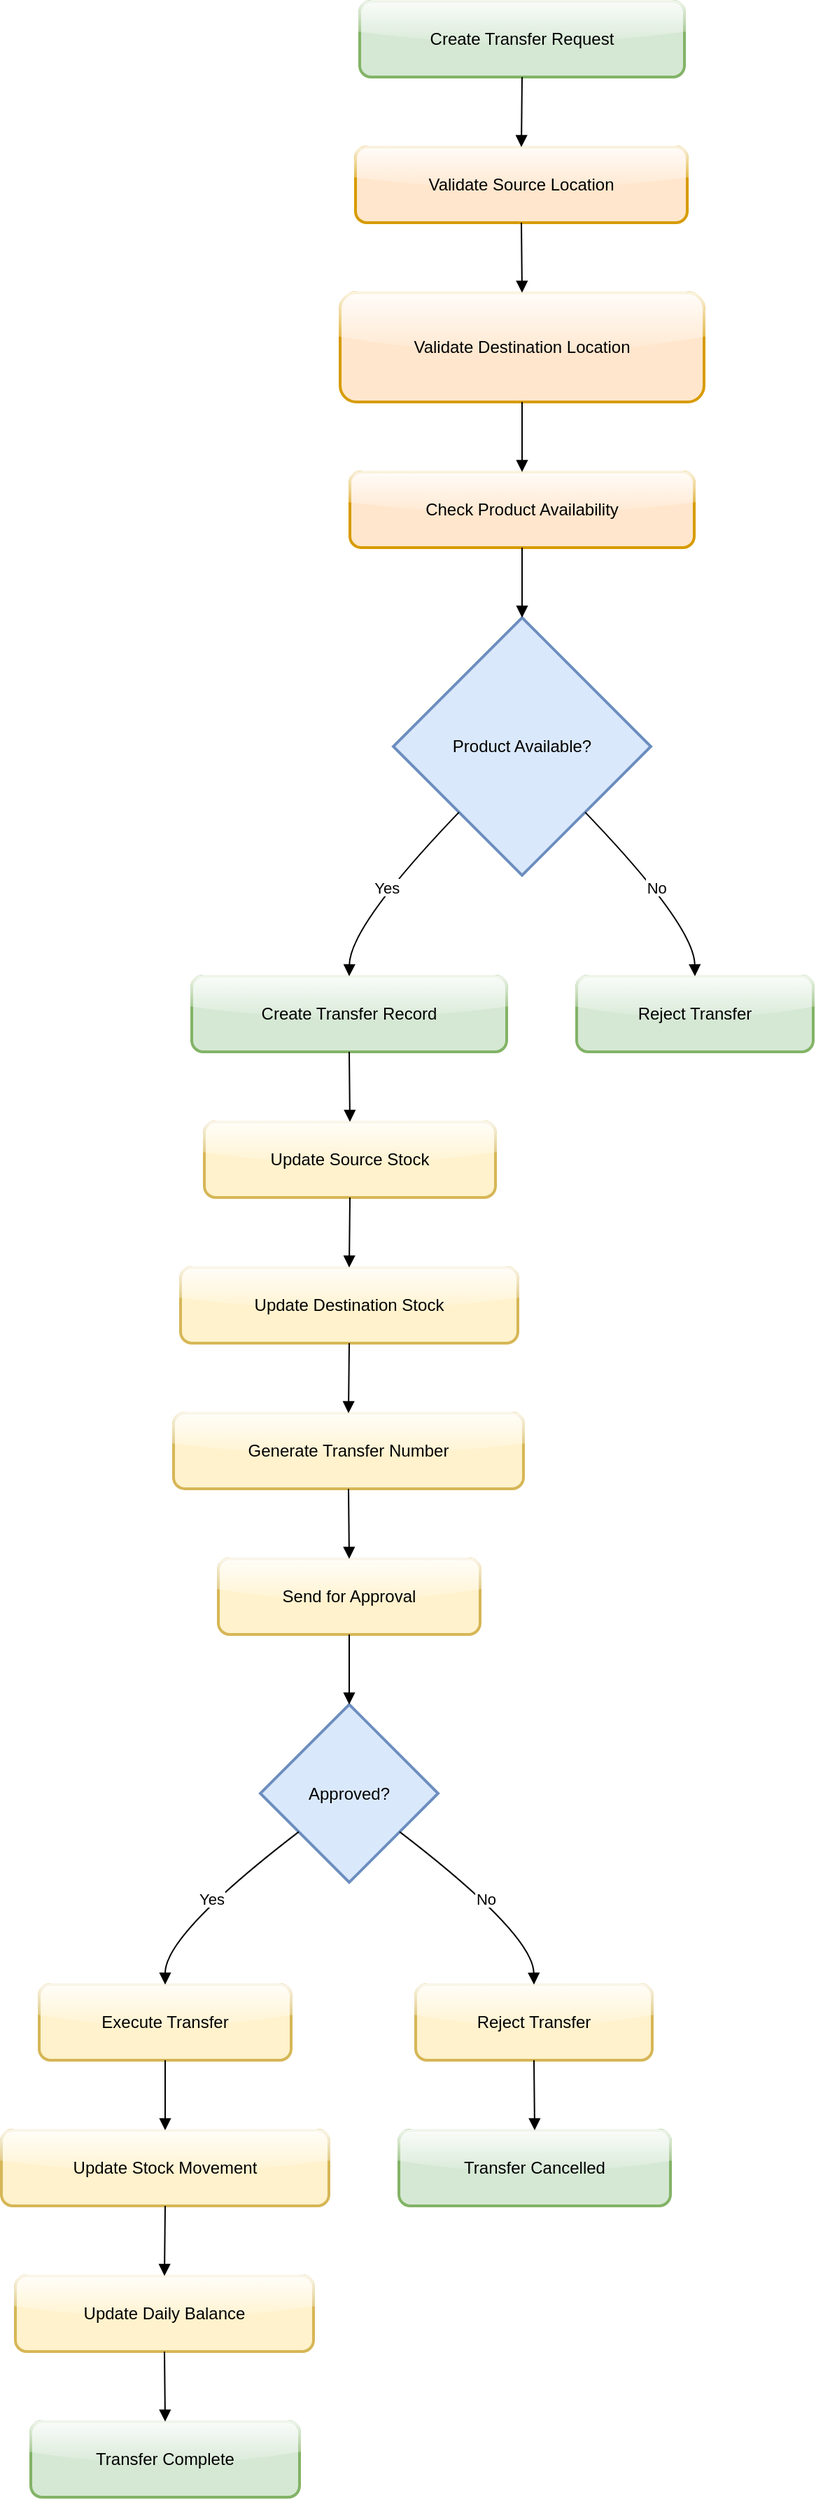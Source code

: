 <mxfile version="28.0.6">
  <diagram name="Page-1" id="6TRnbairTXdT5OGz4rgD">
    <mxGraphModel dx="2977" dy="1789" grid="1" gridSize="10" guides="1" tooltips="1" connect="1" arrows="1" fold="1" page="0" pageScale="1" pageWidth="850" pageHeight="1100" math="0" shadow="0">
      <root>
        <mxCell id="0" />
        <mxCell id="1" parent="0" />
        <mxCell id="ZLMJUq173KkqGrfHm1nV-1" value="Create Transfer Request" style="whiteSpace=wrap;strokeWidth=2;fillColor=#d5e8d4;strokeColor=#82b366;glass=1;rounded=1;" vertex="1" parent="1">
          <mxGeometry x="276" y="20" width="232" height="54" as="geometry" />
        </mxCell>
        <mxCell id="ZLMJUq173KkqGrfHm1nV-2" value="Validate Source Location" style="whiteSpace=wrap;strokeWidth=2;fillColor=#ffe6cc;strokeColor=#d79b00;glass=1;rounded=1;" vertex="1" parent="1">
          <mxGeometry x="273" y="124" width="237" height="54" as="geometry" />
        </mxCell>
        <mxCell id="ZLMJUq173KkqGrfHm1nV-3" value="Validate Destination Location" style="whiteSpace=wrap;strokeWidth=2;fillColor=#ffe6cc;strokeColor=#d79b00;glass=1;rounded=1;" vertex="1" parent="1">
          <mxGeometry x="262" y="228" width="260" height="78" as="geometry" />
        </mxCell>
        <mxCell id="ZLMJUq173KkqGrfHm1nV-4" value="Check Product Availability" style="whiteSpace=wrap;strokeWidth=2;fillColor=#ffe6cc;strokeColor=#d79b00;glass=1;rounded=1;" vertex="1" parent="1">
          <mxGeometry x="269" y="356" width="246" height="54" as="geometry" />
        </mxCell>
        <mxCell id="ZLMJUq173KkqGrfHm1nV-5" value="Product Available?" style="rhombus;strokeWidth=2;whiteSpace=wrap;fillColor=#dae8fc;strokeColor=#6c8ebf;" vertex="1" parent="1">
          <mxGeometry x="300" y="460" width="184" height="184" as="geometry" />
        </mxCell>
        <mxCell id="ZLMJUq173KkqGrfHm1nV-6" value="Create Transfer Record" style="whiteSpace=wrap;strokeWidth=2;fillColor=#d5e8d4;strokeColor=#82b366;rounded=1;glass=1;" vertex="1" parent="1">
          <mxGeometry x="156" y="716" width="225" height="54" as="geometry" />
        </mxCell>
        <mxCell id="ZLMJUq173KkqGrfHm1nV-7" value="Reject Transfer" style="whiteSpace=wrap;strokeWidth=2;fillColor=#d5e8d4;strokeColor=#82b366;rounded=1;glass=1;" vertex="1" parent="1">
          <mxGeometry x="431" y="716" width="169" height="54" as="geometry" />
        </mxCell>
        <mxCell id="ZLMJUq173KkqGrfHm1nV-8" value="Update Source Stock" style="whiteSpace=wrap;strokeWidth=2;fillColor=#fff2cc;strokeColor=#d6b656;rounded=1;glass=1;" vertex="1" parent="1">
          <mxGeometry x="165" y="820" width="208" height="54" as="geometry" />
        </mxCell>
        <mxCell id="ZLMJUq173KkqGrfHm1nV-9" value="Update Destination Stock" style="whiteSpace=wrap;strokeWidth=2;fillColor=#fff2cc;strokeColor=#d6b656;rounded=1;glass=1;" vertex="1" parent="1">
          <mxGeometry x="148" y="924" width="241" height="54" as="geometry" />
        </mxCell>
        <mxCell id="ZLMJUq173KkqGrfHm1nV-10" value="Generate Transfer Number" style="whiteSpace=wrap;strokeWidth=2;fillColor=#fff2cc;strokeColor=#d6b656;rounded=1;glass=1;" vertex="1" parent="1">
          <mxGeometry x="143" y="1028" width="250" height="54" as="geometry" />
        </mxCell>
        <mxCell id="ZLMJUq173KkqGrfHm1nV-11" value="Send for Approval" style="whiteSpace=wrap;strokeWidth=2;fillColor=#fff2cc;strokeColor=#d6b656;rounded=1;glass=1;" vertex="1" parent="1">
          <mxGeometry x="175" y="1132" width="187" height="54" as="geometry" />
        </mxCell>
        <mxCell id="ZLMJUq173KkqGrfHm1nV-12" value="Approved?" style="rhombus;strokeWidth=2;whiteSpace=wrap;fillColor=#dae8fc;strokeColor=#6c8ebf;" vertex="1" parent="1">
          <mxGeometry x="205" y="1236" width="127" height="127" as="geometry" />
        </mxCell>
        <mxCell id="ZLMJUq173KkqGrfHm1nV-13" value="Execute Transfer" style="whiteSpace=wrap;strokeWidth=2;fillColor=#fff2cc;strokeColor=#d6b656;rounded=1;glass=1;" vertex="1" parent="1">
          <mxGeometry x="47" y="1436" width="180" height="54" as="geometry" />
        </mxCell>
        <mxCell id="ZLMJUq173KkqGrfHm1nV-14" value="Reject Transfer" style="whiteSpace=wrap;strokeWidth=2;fillColor=#fff2cc;strokeColor=#d6b656;rounded=1;glass=1;" vertex="1" parent="1">
          <mxGeometry x="316" y="1436" width="169" height="54" as="geometry" />
        </mxCell>
        <mxCell id="ZLMJUq173KkqGrfHm1nV-15" value="Update Stock Movement" style="whiteSpace=wrap;strokeWidth=2;fillColor=#fff2cc;strokeColor=#d6b656;rounded=1;glass=1;" vertex="1" parent="1">
          <mxGeometry x="20" y="1540" width="234" height="54" as="geometry" />
        </mxCell>
        <mxCell id="ZLMJUq173KkqGrfHm1nV-16" value="Update Daily Balance" style="whiteSpace=wrap;strokeWidth=2;fillColor=#fff2cc;strokeColor=#d6b656;rounded=1;glass=1;" vertex="1" parent="1">
          <mxGeometry x="30" y="1644" width="213" height="54" as="geometry" />
        </mxCell>
        <mxCell id="ZLMJUq173KkqGrfHm1nV-17" value="Transfer Complete" style="whiteSpace=wrap;strokeWidth=2;fillColor=#d5e8d4;strokeColor=#82b366;rounded=1;glass=1;" vertex="1" parent="1">
          <mxGeometry x="41" y="1748" width="192" height="54" as="geometry" />
        </mxCell>
        <mxCell id="ZLMJUq173KkqGrfHm1nV-18" value="Transfer Cancelled" style="whiteSpace=wrap;strokeWidth=2;fillColor=#d5e8d4;strokeColor=#82b366;rounded=1;glass=1;" vertex="1" parent="1">
          <mxGeometry x="304" y="1540" width="194" height="54" as="geometry" />
        </mxCell>
        <mxCell id="ZLMJUq173KkqGrfHm1nV-19" value="" style="curved=1;startArrow=none;endArrow=block;exitX=0.5;exitY=1;entryX=0.5;entryY=0;rounded=0;" edge="1" parent="1" source="ZLMJUq173KkqGrfHm1nV-1" target="ZLMJUq173KkqGrfHm1nV-2">
          <mxGeometry relative="1" as="geometry">
            <Array as="points" />
          </mxGeometry>
        </mxCell>
        <mxCell id="ZLMJUq173KkqGrfHm1nV-20" value="" style="curved=1;startArrow=none;endArrow=block;exitX=0.5;exitY=1;entryX=0.5;entryY=0;rounded=0;" edge="1" parent="1" source="ZLMJUq173KkqGrfHm1nV-2" target="ZLMJUq173KkqGrfHm1nV-3">
          <mxGeometry relative="1" as="geometry">
            <Array as="points" />
          </mxGeometry>
        </mxCell>
        <mxCell id="ZLMJUq173KkqGrfHm1nV-21" value="" style="curved=1;startArrow=none;endArrow=block;exitX=0.5;exitY=1;entryX=0.5;entryY=0;rounded=0;" edge="1" parent="1" source="ZLMJUq173KkqGrfHm1nV-3" target="ZLMJUq173KkqGrfHm1nV-4">
          <mxGeometry relative="1" as="geometry">
            <Array as="points" />
          </mxGeometry>
        </mxCell>
        <mxCell id="ZLMJUq173KkqGrfHm1nV-22" value="" style="curved=1;startArrow=none;endArrow=block;exitX=0.5;exitY=1;entryX=0.5;entryY=0;rounded=0;" edge="1" parent="1" source="ZLMJUq173KkqGrfHm1nV-4" target="ZLMJUq173KkqGrfHm1nV-5">
          <mxGeometry relative="1" as="geometry">
            <Array as="points" />
          </mxGeometry>
        </mxCell>
        <mxCell id="ZLMJUq173KkqGrfHm1nV-23" value="Yes" style="curved=1;startArrow=none;endArrow=block;exitX=0.02;exitY=1;entryX=0.5;entryY=0;rounded=0;" edge="1" parent="1" source="ZLMJUq173KkqGrfHm1nV-5" target="ZLMJUq173KkqGrfHm1nV-6">
          <mxGeometry relative="1" as="geometry">
            <Array as="points">
              <mxPoint x="269" y="680" />
            </Array>
          </mxGeometry>
        </mxCell>
        <mxCell id="ZLMJUq173KkqGrfHm1nV-24" value="No" style="curved=1;startArrow=none;endArrow=block;exitX=0.98;exitY=1;entryX=0.5;entryY=0;rounded=0;" edge="1" parent="1" source="ZLMJUq173KkqGrfHm1nV-5" target="ZLMJUq173KkqGrfHm1nV-7">
          <mxGeometry relative="1" as="geometry">
            <Array as="points">
              <mxPoint x="515" y="680" />
            </Array>
          </mxGeometry>
        </mxCell>
        <mxCell id="ZLMJUq173KkqGrfHm1nV-25" value="" style="curved=1;startArrow=none;endArrow=block;exitX=0.5;exitY=1;entryX=0.5;entryY=0;rounded=0;" edge="1" parent="1" source="ZLMJUq173KkqGrfHm1nV-6" target="ZLMJUq173KkqGrfHm1nV-8">
          <mxGeometry relative="1" as="geometry">
            <Array as="points" />
          </mxGeometry>
        </mxCell>
        <mxCell id="ZLMJUq173KkqGrfHm1nV-26" value="" style="curved=1;startArrow=none;endArrow=block;exitX=0.5;exitY=1;entryX=0.5;entryY=0;rounded=0;" edge="1" parent="1" source="ZLMJUq173KkqGrfHm1nV-8" target="ZLMJUq173KkqGrfHm1nV-9">
          <mxGeometry relative="1" as="geometry">
            <Array as="points" />
          </mxGeometry>
        </mxCell>
        <mxCell id="ZLMJUq173KkqGrfHm1nV-27" value="" style="curved=1;startArrow=none;endArrow=block;exitX=0.5;exitY=1;entryX=0.5;entryY=0;rounded=0;" edge="1" parent="1" source="ZLMJUq173KkqGrfHm1nV-9" target="ZLMJUq173KkqGrfHm1nV-10">
          <mxGeometry relative="1" as="geometry">
            <Array as="points" />
          </mxGeometry>
        </mxCell>
        <mxCell id="ZLMJUq173KkqGrfHm1nV-28" value="" style="curved=1;startArrow=none;endArrow=block;exitX=0.5;exitY=1;entryX=0.5;entryY=0;rounded=0;" edge="1" parent="1" source="ZLMJUq173KkqGrfHm1nV-10" target="ZLMJUq173KkqGrfHm1nV-11">
          <mxGeometry relative="1" as="geometry">
            <Array as="points" />
          </mxGeometry>
        </mxCell>
        <mxCell id="ZLMJUq173KkqGrfHm1nV-29" value="" style="curved=1;startArrow=none;endArrow=block;exitX=0.5;exitY=1;entryX=0.5;entryY=0;rounded=0;" edge="1" parent="1" source="ZLMJUq173KkqGrfHm1nV-11" target="ZLMJUq173KkqGrfHm1nV-12">
          <mxGeometry relative="1" as="geometry">
            <Array as="points" />
          </mxGeometry>
        </mxCell>
        <mxCell id="ZLMJUq173KkqGrfHm1nV-30" value="Yes" style="curved=1;startArrow=none;endArrow=block;exitX=0;exitY=0.88;entryX=0.5;entryY=0;rounded=0;" edge="1" parent="1" source="ZLMJUq173KkqGrfHm1nV-12" target="ZLMJUq173KkqGrfHm1nV-13">
          <mxGeometry relative="1" as="geometry">
            <Array as="points">
              <mxPoint x="137" y="1400" />
            </Array>
          </mxGeometry>
        </mxCell>
        <mxCell id="ZLMJUq173KkqGrfHm1nV-31" value="No" style="curved=1;startArrow=none;endArrow=block;exitX=1;exitY=0.88;entryX=0.5;entryY=0;rounded=0;" edge="1" parent="1" source="ZLMJUq173KkqGrfHm1nV-12" target="ZLMJUq173KkqGrfHm1nV-14">
          <mxGeometry relative="1" as="geometry">
            <Array as="points">
              <mxPoint x="400" y="1400" />
            </Array>
          </mxGeometry>
        </mxCell>
        <mxCell id="ZLMJUq173KkqGrfHm1nV-32" value="" style="curved=1;startArrow=none;endArrow=block;exitX=0.5;exitY=1;entryX=0.5;entryY=0;rounded=0;" edge="1" parent="1" source="ZLMJUq173KkqGrfHm1nV-13" target="ZLMJUq173KkqGrfHm1nV-15">
          <mxGeometry relative="1" as="geometry">
            <Array as="points" />
          </mxGeometry>
        </mxCell>
        <mxCell id="ZLMJUq173KkqGrfHm1nV-33" value="" style="curved=1;startArrow=none;endArrow=block;exitX=0.5;exitY=1;entryX=0.5;entryY=0;rounded=0;" edge="1" parent="1" source="ZLMJUq173KkqGrfHm1nV-15" target="ZLMJUq173KkqGrfHm1nV-16">
          <mxGeometry relative="1" as="geometry">
            <Array as="points" />
          </mxGeometry>
        </mxCell>
        <mxCell id="ZLMJUq173KkqGrfHm1nV-34" value="" style="curved=1;startArrow=none;endArrow=block;exitX=0.5;exitY=1;entryX=0.5;entryY=0;rounded=0;" edge="1" parent="1" source="ZLMJUq173KkqGrfHm1nV-16" target="ZLMJUq173KkqGrfHm1nV-17">
          <mxGeometry relative="1" as="geometry">
            <Array as="points" />
          </mxGeometry>
        </mxCell>
        <mxCell id="ZLMJUq173KkqGrfHm1nV-35" value="" style="curved=1;startArrow=none;endArrow=block;exitX=0.5;exitY=1;entryX=0.5;entryY=0;rounded=0;" edge="1" parent="1" source="ZLMJUq173KkqGrfHm1nV-14" target="ZLMJUq173KkqGrfHm1nV-18">
          <mxGeometry relative="1" as="geometry">
            <Array as="points" />
          </mxGeometry>
        </mxCell>
      </root>
    </mxGraphModel>
  </diagram>
</mxfile>
